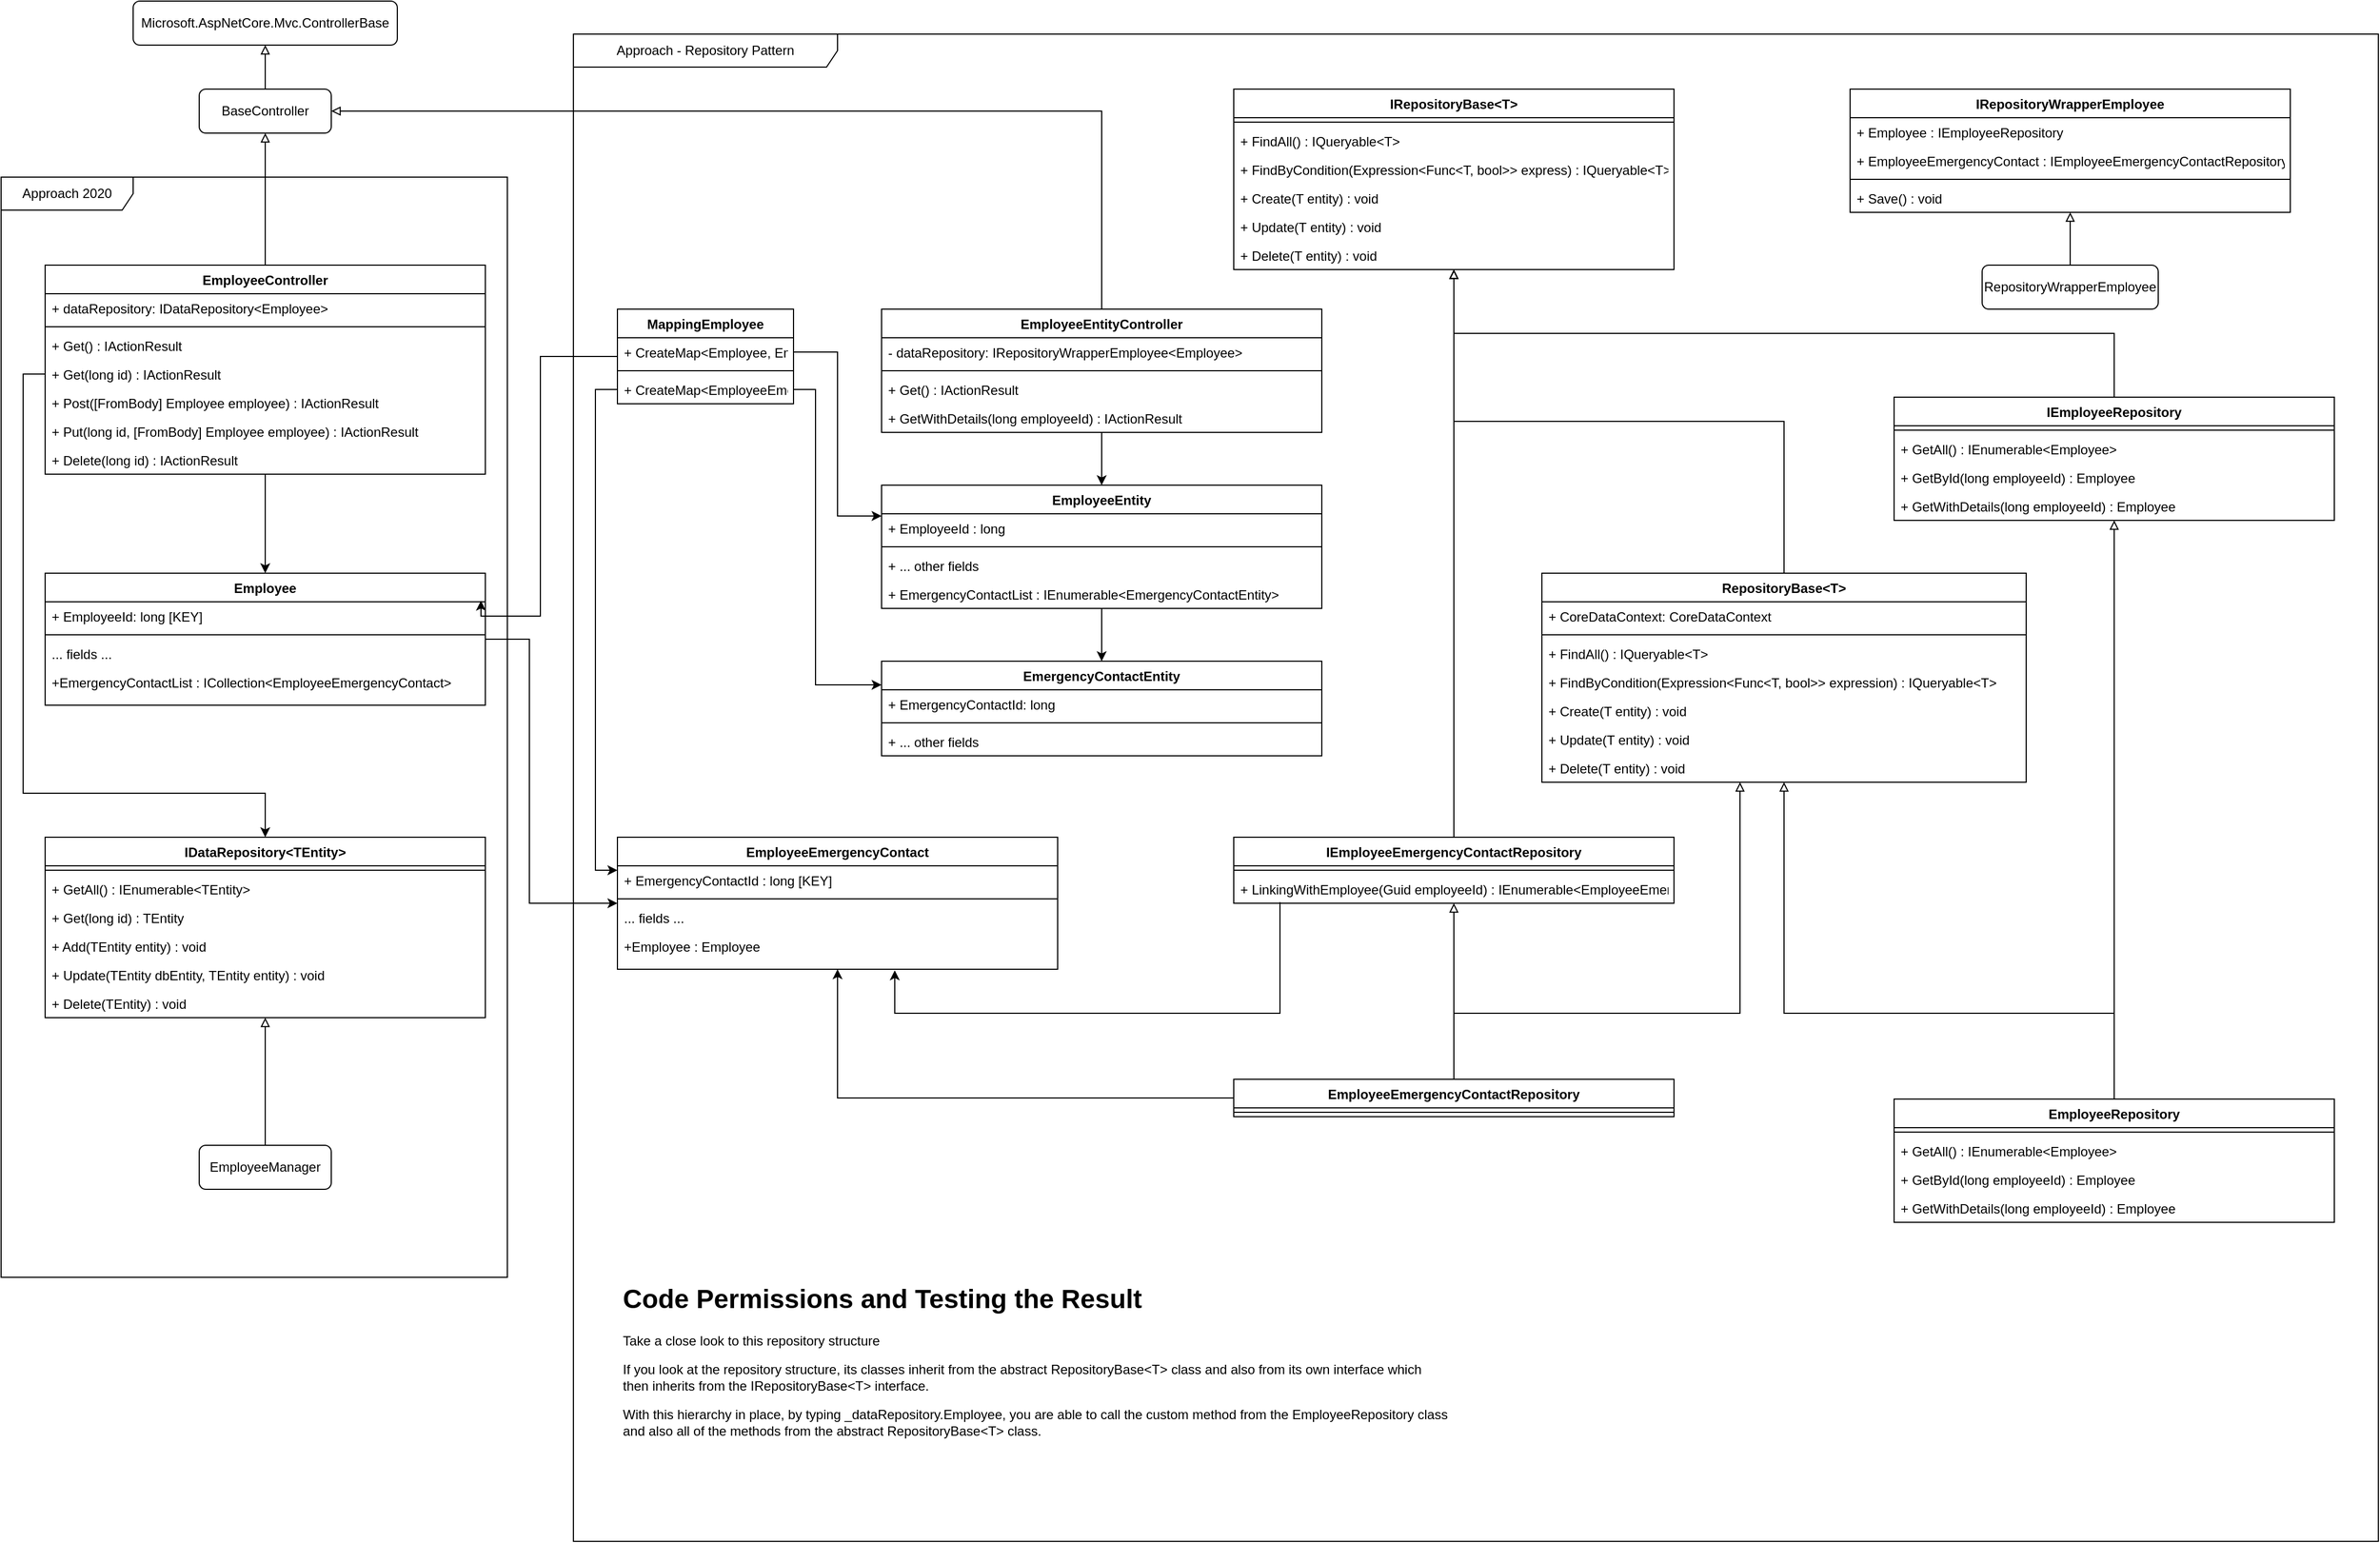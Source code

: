 <mxfile version="14.6.13" type="device"><diagram id="-xE0SpHGRFfNiGEwPOBb" name="Repository Pattern"><mxGraphModel dx="2773" dy="1817" grid="1" gridSize="10" guides="1" tooltips="1" connect="1" arrows="1" fold="1" page="1" pageScale="1" pageWidth="1100" pageHeight="850" math="0" shadow="0"><root><mxCell id="0"/><mxCell id="1" parent="0"/><mxCell id="3WTN_ZqksH0oqzCxYdkI-3" value="Approach - Repository Pattern" style="shape=umlFrame;whiteSpace=wrap;html=1;width=240;height=30;" parent="1" vertex="1"><mxGeometry x="-560" y="-770" width="1640" height="1370" as="geometry"/></mxCell><mxCell id="3WTN_ZqksH0oqzCxYdkI-2" value="Approach 2020" style="shape=umlFrame;whiteSpace=wrap;html=1;width=120;height=30;" parent="1" vertex="1"><mxGeometry x="-1080" y="-640" width="460" height="1000" as="geometry"/></mxCell><mxCell id="3EbGwQDlA0uMmOd-HhpV-9" style="edgeStyle=orthogonalEdgeStyle;rounded=0;orthogonalLoop=1;jettySize=auto;html=1;endArrow=block;endFill=0;" parent="1" source="oPKTMJnQynJNkAVDHg13-62" target="oPKTMJnQynJNkAVDHg13-41" edge="1"><mxGeometry relative="1" as="geometry"><mxPoint x="580" y="-170" as="sourcePoint"/></mxGeometry></mxCell><mxCell id="3EbGwQDlA0uMmOd-HhpV-5" value="Microsoft.AspNetCore.Mvc.ControllerBase" style="rounded=1;whiteSpace=wrap;html=1;" parent="1" vertex="1"><mxGeometry x="-960" y="-800" width="240" height="40" as="geometry"/></mxCell><mxCell id="3EbGwQDlA0uMmOd-HhpV-6" value="BaseController" style="rounded=1;whiteSpace=wrap;html=1;" parent="1" vertex="1"><mxGeometry x="-900" y="-720" width="120" height="40" as="geometry"/></mxCell><mxCell id="3EbGwQDlA0uMmOd-HhpV-17" style="edgeStyle=orthogonalEdgeStyle;rounded=0;orthogonalLoop=1;jettySize=auto;html=1;endArrow=classic;endFill=1;entryX=0.5;entryY=0;entryDx=0;entryDy=0;" parent="1" source="oPKTMJnQynJNkAVDHg13-6" target="oPKTMJnQynJNkAVDHg13-1" edge="1"><mxGeometry relative="1" as="geometry"><mxPoint x="-700" y="-460" as="targetPoint"/><mxPoint x="-740" y="-590" as="sourcePoint"/></mxGeometry></mxCell><mxCell id="3EbGwQDlA0uMmOd-HhpV-12" value="&lt;span&gt;EmployeeManager&lt;/span&gt;" style="rounded=1;whiteSpace=wrap;html=1;" parent="1" vertex="1"><mxGeometry x="-900" y="240" width="120" height="40" as="geometry"/></mxCell><mxCell id="oPKTMJnQynJNkAVDHg13-89" style="edgeStyle=orthogonalEdgeStyle;rounded=0;orthogonalLoop=1;jettySize=auto;html=1;" parent="1" source="3WTN_ZqksH0oqzCxYdkI-4" target="oPKTMJnQynJNkAVDHg13-77" edge="1"><mxGeometry relative="1" as="geometry"/></mxCell><mxCell id="3EbGwQDlA0uMmOd-HhpV-15" style="edgeStyle=orthogonalEdgeStyle;rounded=0;orthogonalLoop=1;jettySize=auto;html=1;endArrow=block;endFill=0;" parent="1" source="3WTN_ZqksH0oqzCxYdkI-4" target="oPKTMJnQynJNkAVDHg13-62" edge="1"><mxGeometry relative="1" as="geometry"><mxPoint x="470" y="-200" as="sourcePoint"/><mxPoint x="580" y="-220" as="targetPoint"/><Array as="points"><mxPoint x="240" y="120"/><mxPoint x="500" y="120"/></Array></mxGeometry></mxCell><mxCell id="3EbGwQDlA0uMmOd-HhpV-16" style="edgeStyle=orthogonalEdgeStyle;rounded=0;orthogonalLoop=1;jettySize=auto;html=1;endArrow=block;endFill=0;" parent="1" source="oPKTMJnQynJNkAVDHg13-72" target="oPKTMJnQynJNkAVDHg13-62" edge="1"><mxGeometry relative="1" as="geometry"><mxPoint x="800" y="270" as="sourcePoint"/><mxPoint x="580" y="-130" as="targetPoint"/><Array as="points"><mxPoint x="840" y="120"/><mxPoint x="540" y="120"/></Array></mxGeometry></mxCell><mxCell id="3EbGwQDlA0uMmOd-HhpV-20" style="edgeStyle=orthogonalEdgeStyle;rounded=0;orthogonalLoop=1;jettySize=auto;html=1;endArrow=block;endFill=0;exitX=0.5;exitY=0;exitDx=0;exitDy=0;" parent="1" source="oPKTMJnQynJNkAVDHg13-72" target="oPKTMJnQynJNkAVDHg13-55" edge="1"><mxGeometry relative="1" as="geometry"><mxPoint x="860" y="60" as="sourcePoint"/><mxPoint x="790" y="-360" as="targetPoint"/></mxGeometry></mxCell><mxCell id="3EbGwQDlA0uMmOd-HhpV-21" style="edgeStyle=orthogonalEdgeStyle;rounded=0;orthogonalLoop=1;jettySize=auto;html=1;entryX=0.5;entryY=1;entryDx=0;entryDy=0;endArrow=block;endFill=0;exitX=0.5;exitY=0;exitDx=0;exitDy=0;" parent="1" source="oPKTMJnQynJNkAVDHg13-6" target="3EbGwQDlA0uMmOd-HhpV-6" edge="1"><mxGeometry relative="1" as="geometry"><mxPoint x="-740" y="-630" as="sourcePoint"/><mxPoint x="-230" y="-620" as="targetPoint"/></mxGeometry></mxCell><mxCell id="3EbGwQDlA0uMmOd-HhpV-22" style="edgeStyle=orthogonalEdgeStyle;rounded=0;orthogonalLoop=1;jettySize=auto;html=1;entryX=0.5;entryY=1;entryDx=0;entryDy=0;endArrow=block;endFill=0;exitX=0.5;exitY=0;exitDx=0;exitDy=0;" parent="1" source="3EbGwQDlA0uMmOd-HhpV-6" target="3EbGwQDlA0uMmOd-HhpV-5" edge="1"><mxGeometry relative="1" as="geometry"><mxPoint x="-840" y="-550" as="sourcePoint"/><mxPoint x="-840" y="-630" as="targetPoint"/></mxGeometry></mxCell><mxCell id="3EbGwQDlA0uMmOd-HhpV-24" style="edgeStyle=orthogonalEdgeStyle;rounded=0;orthogonalLoop=1;jettySize=auto;html=1;endArrow=block;endFill=0;" parent="1" source="3EbGwQDlA0uMmOd-HhpV-25" target="oPKTMJnQynJNkAVDHg13-48" edge="1"><mxGeometry relative="1" as="geometry"/></mxCell><mxCell id="3EbGwQDlA0uMmOd-HhpV-25" value="RepositoryWrapperEmployee" style="rounded=1;whiteSpace=wrap;html=1;" parent="1" vertex="1"><mxGeometry x="720" y="-560" width="160" height="40" as="geometry"/></mxCell><mxCell id="3EbGwQDlA0uMmOd-HhpV-28" style="edgeStyle=orthogonalEdgeStyle;rounded=0;orthogonalLoop=1;jettySize=auto;html=1;endArrow=block;endFill=0;" parent="1" source="oPKTMJnQynJNkAVDHg13-83" target="oPKTMJnQynJNkAVDHg13-41" edge="1"><mxGeometry relative="1" as="geometry"><mxPoint x="160.0" y="70" as="sourcePoint"/><mxPoint x="430" y="-280" as="targetPoint"/></mxGeometry></mxCell><mxCell id="3EbGwQDlA0uMmOd-HhpV-30" style="edgeStyle=orthogonalEdgeStyle;rounded=0;orthogonalLoop=1;jettySize=auto;html=1;endArrow=block;endFill=0;" parent="1" source="3WTN_ZqksH0oqzCxYdkI-4" target="oPKTMJnQynJNkAVDHg13-83" edge="1"><mxGeometry relative="1" as="geometry"><mxPoint x="390" y="280" as="sourcePoint"/><mxPoint x="160.0" y="110" as="targetPoint"/></mxGeometry></mxCell><mxCell id="oPKTMJnQynJNkAVDHg13-82" style="edgeStyle=orthogonalEdgeStyle;rounded=0;orthogonalLoop=1;jettySize=auto;html=1;" parent="1" source="oPKTMJnQynJNkAVDHg13-1" target="oPKTMJnQynJNkAVDHg13-77" edge="1"><mxGeometry relative="1" as="geometry"><Array as="points"><mxPoint x="-600" y="-220"/><mxPoint x="-600" y="20"/></Array></mxGeometry></mxCell><mxCell id="oPKTMJnQynJNkAVDHg13-1" value="Employee" style="swimlane;fontStyle=1;align=center;verticalAlign=top;childLayout=stackLayout;horizontal=1;startSize=26;horizontalStack=0;resizeParent=1;resizeParentMax=0;resizeLast=0;collapsible=1;marginBottom=0;" parent="1" vertex="1"><mxGeometry x="-1040" y="-280" width="400" height="120" as="geometry"><mxRectangle x="880" y="300" width="100" height="26" as="alternateBounds"/></mxGeometry></mxCell><mxCell id="oPKTMJnQynJNkAVDHg13-2" value="+ EmployeeId: long [KEY]" style="text;strokeColor=none;fillColor=none;align=left;verticalAlign=top;spacingLeft=4;spacingRight=4;overflow=hidden;rotatable=0;points=[[0,0.5],[1,0.5]];portConstraint=eastwest;" parent="oPKTMJnQynJNkAVDHg13-1" vertex="1"><mxGeometry y="26" width="400" height="26" as="geometry"/></mxCell><mxCell id="oPKTMJnQynJNkAVDHg13-3" value="" style="line;strokeWidth=1;fillColor=none;align=left;verticalAlign=middle;spacingTop=-1;spacingLeft=3;spacingRight=3;rotatable=0;labelPosition=right;points=[];portConstraint=eastwest;" parent="oPKTMJnQynJNkAVDHg13-1" vertex="1"><mxGeometry y="52" width="400" height="8" as="geometry"/></mxCell><mxCell id="oPKTMJnQynJNkAVDHg13-4" value="... fields ..." style="text;strokeColor=none;fillColor=none;align=left;verticalAlign=top;spacingLeft=4;spacingRight=4;overflow=hidden;rotatable=0;points=[[0,0.5],[1,0.5]];portConstraint=eastwest;" parent="oPKTMJnQynJNkAVDHg13-1" vertex="1"><mxGeometry y="60" width="400" height="26" as="geometry"/></mxCell><mxCell id="oPKTMJnQynJNkAVDHg13-5" value="+EmergencyContactList : ICollection&lt;EmployeeEmergencyContact&gt;" style="text;strokeColor=none;fillColor=none;align=left;verticalAlign=top;spacingLeft=4;spacingRight=4;overflow=hidden;rotatable=0;points=[[0,0.5],[1,0.5]];portConstraint=eastwest;" parent="oPKTMJnQynJNkAVDHg13-1" vertex="1"><mxGeometry y="86" width="400" height="34" as="geometry"/></mxCell><mxCell id="oPKTMJnQynJNkAVDHg13-6" value="EmployeeController" style="swimlane;fontStyle=1;align=center;verticalAlign=top;childLayout=stackLayout;horizontal=1;startSize=26;horizontalStack=0;resizeParent=1;resizeParentMax=0;resizeLast=0;collapsible=1;marginBottom=0;" parent="1" vertex="1"><mxGeometry x="-1040" y="-560" width="400" height="190" as="geometry"><mxRectangle x="880" y="300" width="100" height="26" as="alternateBounds"/></mxGeometry></mxCell><mxCell id="oPKTMJnQynJNkAVDHg13-7" value="+ dataRepository: IDataRepository&lt;Employee&gt;" style="text;strokeColor=none;fillColor=none;align=left;verticalAlign=top;spacingLeft=4;spacingRight=4;overflow=hidden;rotatable=0;points=[[0,0.5],[1,0.5]];portConstraint=eastwest;" parent="oPKTMJnQynJNkAVDHg13-6" vertex="1"><mxGeometry y="26" width="400" height="26" as="geometry"/></mxCell><mxCell id="oPKTMJnQynJNkAVDHg13-8" value="" style="line;strokeWidth=1;fillColor=none;align=left;verticalAlign=middle;spacingTop=-1;spacingLeft=3;spacingRight=3;rotatable=0;labelPosition=right;points=[];portConstraint=eastwest;" parent="oPKTMJnQynJNkAVDHg13-6" vertex="1"><mxGeometry y="52" width="400" height="8" as="geometry"/></mxCell><mxCell id="oPKTMJnQynJNkAVDHg13-9" value="+ Get() : IActionResult" style="text;strokeColor=none;fillColor=none;align=left;verticalAlign=top;spacingLeft=4;spacingRight=4;overflow=hidden;rotatable=0;points=[[0,0.5],[1,0.5]];portConstraint=eastwest;" parent="oPKTMJnQynJNkAVDHg13-6" vertex="1"><mxGeometry y="60" width="400" height="26" as="geometry"/></mxCell><mxCell id="oPKTMJnQynJNkAVDHg13-12" value="+ Get(long id) : IActionResult" style="text;strokeColor=none;fillColor=none;align=left;verticalAlign=top;spacingLeft=4;spacingRight=4;overflow=hidden;rotatable=0;points=[[0,0.5],[1,0.5]];portConstraint=eastwest;" parent="oPKTMJnQynJNkAVDHg13-6" vertex="1"><mxGeometry y="86" width="400" height="26" as="geometry"/></mxCell><mxCell id="oPKTMJnQynJNkAVDHg13-13" value="+ Post([FromBody] Employee employee) : IActionResult" style="text;strokeColor=none;fillColor=none;align=left;verticalAlign=top;spacingLeft=4;spacingRight=4;overflow=hidden;rotatable=0;points=[[0,0.5],[1,0.5]];portConstraint=eastwest;" parent="oPKTMJnQynJNkAVDHg13-6" vertex="1"><mxGeometry y="112" width="400" height="26" as="geometry"/></mxCell><mxCell id="oPKTMJnQynJNkAVDHg13-14" value="+ Put(long id, [FromBody] Employee employee) : IActionResult" style="text;strokeColor=none;fillColor=none;align=left;verticalAlign=top;spacingLeft=4;spacingRight=4;overflow=hidden;rotatable=0;points=[[0,0.5],[1,0.5]];portConstraint=eastwest;" parent="oPKTMJnQynJNkAVDHg13-6" vertex="1"><mxGeometry y="138" width="400" height="26" as="geometry"/></mxCell><mxCell id="oPKTMJnQynJNkAVDHg13-10" value="+ Delete(long id) : IActionResult" style="text;strokeColor=none;fillColor=none;align=left;verticalAlign=top;spacingLeft=4;spacingRight=4;overflow=hidden;rotatable=0;points=[[0,0.5],[1,0.5]];portConstraint=eastwest;" parent="oPKTMJnQynJNkAVDHg13-6" vertex="1"><mxGeometry y="164" width="400" height="26" as="geometry"/></mxCell><mxCell id="oPKTMJnQynJNkAVDHg13-15" value="EmployeeEntityController" style="swimlane;fontStyle=1;align=center;verticalAlign=top;childLayout=stackLayout;horizontal=1;startSize=26;horizontalStack=0;resizeParent=1;resizeParentMax=0;resizeLast=0;collapsible=1;marginBottom=0;" parent="1" vertex="1"><mxGeometry x="-280" y="-520" width="400" height="112" as="geometry"><mxRectangle x="880" y="300" width="100" height="26" as="alternateBounds"/></mxGeometry></mxCell><mxCell id="oPKTMJnQynJNkAVDHg13-16" value="- dataRepository: IRepositoryWrapperEmployee&lt;Employee&gt;" style="text;strokeColor=none;fillColor=none;align=left;verticalAlign=top;spacingLeft=4;spacingRight=4;overflow=hidden;rotatable=0;points=[[0,0.5],[1,0.5]];portConstraint=eastwest;" parent="oPKTMJnQynJNkAVDHg13-15" vertex="1"><mxGeometry y="26" width="400" height="26" as="geometry"/></mxCell><mxCell id="oPKTMJnQynJNkAVDHg13-17" value="" style="line;strokeWidth=1;fillColor=none;align=left;verticalAlign=middle;spacingTop=-1;spacingLeft=3;spacingRight=3;rotatable=0;labelPosition=right;points=[];portConstraint=eastwest;" parent="oPKTMJnQynJNkAVDHg13-15" vertex="1"><mxGeometry y="52" width="400" height="8" as="geometry"/></mxCell><mxCell id="oPKTMJnQynJNkAVDHg13-18" value="+ Get() : IActionResult" style="text;strokeColor=none;fillColor=none;align=left;verticalAlign=top;spacingLeft=4;spacingRight=4;overflow=hidden;rotatable=0;points=[[0,0.5],[1,0.5]];portConstraint=eastwest;" parent="oPKTMJnQynJNkAVDHg13-15" vertex="1"><mxGeometry y="60" width="400" height="26" as="geometry"/></mxCell><mxCell id="oPKTMJnQynJNkAVDHg13-19" value="+ GetWithDetails(long employeeId) : IActionResult" style="text;strokeColor=none;fillColor=none;align=left;verticalAlign=top;spacingLeft=4;spacingRight=4;overflow=hidden;rotatable=0;points=[[0,0.5],[1,0.5]];portConstraint=eastwest;" parent="oPKTMJnQynJNkAVDHg13-15" vertex="1"><mxGeometry y="86" width="400" height="26" as="geometry"/></mxCell><mxCell id="oPKTMJnQynJNkAVDHg13-23" style="edgeStyle=orthogonalEdgeStyle;rounded=0;orthogonalLoop=1;jettySize=auto;html=1;entryX=1;entryY=0.5;entryDx=0;entryDy=0;endArrow=block;endFill=0;exitX=0.5;exitY=0;exitDx=0;exitDy=0;" parent="1" source="oPKTMJnQynJNkAVDHg13-15" target="3EbGwQDlA0uMmOd-HhpV-6" edge="1"><mxGeometry relative="1" as="geometry"><mxPoint x="-840" y="-540" as="sourcePoint"/><mxPoint x="-840" y="-670" as="targetPoint"/></mxGeometry></mxCell><mxCell id="NgZm5-vNyq_lM0JzqNb0-11" style="edgeStyle=orthogonalEdgeStyle;rounded=0;orthogonalLoop=1;jettySize=auto;html=1;entryX=0.5;entryY=0;entryDx=0;entryDy=0;" edge="1" parent="1" source="oPKTMJnQynJNkAVDHg13-25" target="NgZm5-vNyq_lM0JzqNb0-6"><mxGeometry relative="1" as="geometry"/></mxCell><mxCell id="oPKTMJnQynJNkAVDHg13-25" value="EmployeeEntity" style="swimlane;fontStyle=1;align=center;verticalAlign=top;childLayout=stackLayout;horizontal=1;startSize=26;horizontalStack=0;resizeParent=1;resizeParentMax=0;resizeLast=0;collapsible=1;marginBottom=0;" parent="1" vertex="1"><mxGeometry x="-280" y="-360" width="400" height="112" as="geometry"><mxRectangle x="880" y="300" width="100" height="26" as="alternateBounds"/></mxGeometry></mxCell><mxCell id="oPKTMJnQynJNkAVDHg13-26" value="+ EmployeeId : long" style="text;strokeColor=none;fillColor=none;align=left;verticalAlign=top;spacingLeft=4;spacingRight=4;overflow=hidden;rotatable=0;points=[[0,0.5],[1,0.5]];portConstraint=eastwest;" parent="oPKTMJnQynJNkAVDHg13-25" vertex="1"><mxGeometry y="26" width="400" height="26" as="geometry"/></mxCell><mxCell id="oPKTMJnQynJNkAVDHg13-27" value="" style="line;strokeWidth=1;fillColor=none;align=left;verticalAlign=middle;spacingTop=-1;spacingLeft=3;spacingRight=3;rotatable=0;labelPosition=right;points=[];portConstraint=eastwest;" parent="oPKTMJnQynJNkAVDHg13-25" vertex="1"><mxGeometry y="52" width="400" height="8" as="geometry"/></mxCell><mxCell id="oPKTMJnQynJNkAVDHg13-28" value="+ ... other fields" style="text;strokeColor=none;fillColor=none;align=left;verticalAlign=top;spacingLeft=4;spacingRight=4;overflow=hidden;rotatable=0;points=[[0,0.5],[1,0.5]];portConstraint=eastwest;" parent="oPKTMJnQynJNkAVDHg13-25" vertex="1"><mxGeometry y="60" width="400" height="26" as="geometry"/></mxCell><mxCell id="oPKTMJnQynJNkAVDHg13-29" value="+ EmergencyContactList : IEnumerable&lt;EmergencyContactEntity&gt;" style="text;strokeColor=none;fillColor=none;align=left;verticalAlign=top;spacingLeft=4;spacingRight=4;overflow=hidden;rotatable=0;points=[[0,0.5],[1,0.5]];portConstraint=eastwest;" parent="oPKTMJnQynJNkAVDHg13-25" vertex="1"><mxGeometry y="86" width="400" height="26" as="geometry"/></mxCell><mxCell id="oPKTMJnQynJNkAVDHg13-30" style="edgeStyle=orthogonalEdgeStyle;rounded=0;orthogonalLoop=1;jettySize=auto;html=1;endArrow=classic;endFill=1;" parent="1" source="oPKTMJnQynJNkAVDHg13-15" target="oPKTMJnQynJNkAVDHg13-25" edge="1"><mxGeometry relative="1" as="geometry"><mxPoint x="-830" y="-270" as="targetPoint"/><mxPoint x="-830" y="-360" as="sourcePoint"/></mxGeometry></mxCell><mxCell id="oPKTMJnQynJNkAVDHg13-31" value="IDataRepository&lt;TEntity&gt;" style="swimlane;fontStyle=1;align=center;verticalAlign=top;childLayout=stackLayout;horizontal=1;startSize=26;horizontalStack=0;resizeParent=1;resizeParentMax=0;resizeLast=0;collapsible=1;marginBottom=0;" parent="1" vertex="1"><mxGeometry x="-1040" y="-40" width="400" height="164" as="geometry"><mxRectangle x="880" y="300" width="100" height="26" as="alternateBounds"/></mxGeometry></mxCell><mxCell id="oPKTMJnQynJNkAVDHg13-33" value="" style="line;strokeWidth=1;fillColor=none;align=left;verticalAlign=middle;spacingTop=-1;spacingLeft=3;spacingRight=3;rotatable=0;labelPosition=right;points=[];portConstraint=eastwest;" parent="oPKTMJnQynJNkAVDHg13-31" vertex="1"><mxGeometry y="26" width="400" height="8" as="geometry"/></mxCell><mxCell id="oPKTMJnQynJNkAVDHg13-34" value="+ GetAll() : IEnumerable&lt;TEntity&gt;" style="text;strokeColor=none;fillColor=none;align=left;verticalAlign=top;spacingLeft=4;spacingRight=4;overflow=hidden;rotatable=0;points=[[0,0.5],[1,0.5]];portConstraint=eastwest;" parent="oPKTMJnQynJNkAVDHg13-31" vertex="1"><mxGeometry y="34" width="400" height="26" as="geometry"/></mxCell><mxCell id="oPKTMJnQynJNkAVDHg13-36" value="+ Get(long id) : TEntity" style="text;strokeColor=none;fillColor=none;align=left;verticalAlign=top;spacingLeft=4;spacingRight=4;overflow=hidden;rotatable=0;points=[[0,0.5],[1,0.5]];portConstraint=eastwest;" parent="oPKTMJnQynJNkAVDHg13-31" vertex="1"><mxGeometry y="60" width="400" height="26" as="geometry"/></mxCell><mxCell id="oPKTMJnQynJNkAVDHg13-37" value="+ Add(TEntity entity) : void" style="text;strokeColor=none;fillColor=none;align=left;verticalAlign=top;spacingLeft=4;spacingRight=4;overflow=hidden;rotatable=0;points=[[0,0.5],[1,0.5]];portConstraint=eastwest;" parent="oPKTMJnQynJNkAVDHg13-31" vertex="1"><mxGeometry y="86" width="400" height="26" as="geometry"/></mxCell><mxCell id="oPKTMJnQynJNkAVDHg13-38" value="+ Update(TEntity dbEntity, TEntity entity) : void" style="text;strokeColor=none;fillColor=none;align=left;verticalAlign=top;spacingLeft=4;spacingRight=4;overflow=hidden;rotatable=0;points=[[0,0.5],[1,0.5]];portConstraint=eastwest;" parent="oPKTMJnQynJNkAVDHg13-31" vertex="1"><mxGeometry y="112" width="400" height="26" as="geometry"/></mxCell><mxCell id="oPKTMJnQynJNkAVDHg13-35" value="+ Delete(TEntity) : void" style="text;strokeColor=none;fillColor=none;align=left;verticalAlign=top;spacingLeft=4;spacingRight=4;overflow=hidden;rotatable=0;points=[[0,0.5],[1,0.5]];portConstraint=eastwest;" parent="oPKTMJnQynJNkAVDHg13-31" vertex="1"><mxGeometry y="138" width="400" height="26" as="geometry"/></mxCell><mxCell id="oPKTMJnQynJNkAVDHg13-39" style="edgeStyle=orthogonalEdgeStyle;rounded=0;orthogonalLoop=1;jettySize=auto;html=1;endArrow=block;endFill=0;exitX=0.5;exitY=0;exitDx=0;exitDy=0;" parent="1" source="3EbGwQDlA0uMmOd-HhpV-12" target="oPKTMJnQynJNkAVDHg13-31" edge="1"><mxGeometry relative="1" as="geometry"><mxPoint x="-750" y="-150" as="sourcePoint"/><mxPoint x="-330" y="-120" as="targetPoint"/></mxGeometry></mxCell><mxCell id="oPKTMJnQynJNkAVDHg13-40" style="edgeStyle=orthogonalEdgeStyle;rounded=0;orthogonalLoop=1;jettySize=auto;html=1;" parent="1" source="oPKTMJnQynJNkAVDHg13-12" target="oPKTMJnQynJNkAVDHg13-31" edge="1"><mxGeometry relative="1" as="geometry"><Array as="points"><mxPoint x="-1060" y="-461"/><mxPoint x="-1060" y="-80"/><mxPoint x="-840" y="-80"/></Array></mxGeometry></mxCell><mxCell id="oPKTMJnQynJNkAVDHg13-41" value="IRepositoryBase&lt;T&gt;" style="swimlane;fontStyle=1;align=center;verticalAlign=top;childLayout=stackLayout;horizontal=1;startSize=26;horizontalStack=0;resizeParent=1;resizeParentMax=0;resizeLast=0;collapsible=1;marginBottom=0;" parent="1" vertex="1"><mxGeometry x="40" y="-720" width="400" height="164" as="geometry"><mxRectangle x="880" y="300" width="100" height="26" as="alternateBounds"/></mxGeometry></mxCell><mxCell id="oPKTMJnQynJNkAVDHg13-42" value="" style="line;strokeWidth=1;fillColor=none;align=left;verticalAlign=middle;spacingTop=-1;spacingLeft=3;spacingRight=3;rotatable=0;labelPosition=right;points=[];portConstraint=eastwest;" parent="oPKTMJnQynJNkAVDHg13-41" vertex="1"><mxGeometry y="26" width="400" height="8" as="geometry"/></mxCell><mxCell id="oPKTMJnQynJNkAVDHg13-43" value="+ FindAll() : IQueryable&lt;T&gt;" style="text;strokeColor=none;fillColor=none;align=left;verticalAlign=top;spacingLeft=4;spacingRight=4;overflow=hidden;rotatable=0;points=[[0,0.5],[1,0.5]];portConstraint=eastwest;" parent="oPKTMJnQynJNkAVDHg13-41" vertex="1"><mxGeometry y="34" width="400" height="26" as="geometry"/></mxCell><mxCell id="oPKTMJnQynJNkAVDHg13-44" value="+ FindByCondition(Expression&lt;Func&lt;T, bool&gt;&gt; express) : IQueryable&lt;T&gt;" style="text;strokeColor=none;fillColor=none;align=left;verticalAlign=top;spacingLeft=4;spacingRight=4;overflow=hidden;rotatable=0;points=[[0,0.5],[1,0.5]];portConstraint=eastwest;" parent="oPKTMJnQynJNkAVDHg13-41" vertex="1"><mxGeometry y="60" width="400" height="26" as="geometry"/></mxCell><mxCell id="oPKTMJnQynJNkAVDHg13-45" value="+ Create(T entity) : void" style="text;strokeColor=none;fillColor=none;align=left;verticalAlign=top;spacingLeft=4;spacingRight=4;overflow=hidden;rotatable=0;points=[[0,0.5],[1,0.5]];portConstraint=eastwest;" parent="oPKTMJnQynJNkAVDHg13-41" vertex="1"><mxGeometry y="86" width="400" height="26" as="geometry"/></mxCell><mxCell id="oPKTMJnQynJNkAVDHg13-46" value="+ Update(T entity) : void" style="text;strokeColor=none;fillColor=none;align=left;verticalAlign=top;spacingLeft=4;spacingRight=4;overflow=hidden;rotatable=0;points=[[0,0.5],[1,0.5]];portConstraint=eastwest;" parent="oPKTMJnQynJNkAVDHg13-41" vertex="1"><mxGeometry y="112" width="400" height="26" as="geometry"/></mxCell><mxCell id="oPKTMJnQynJNkAVDHg13-47" value="+ Delete(T entity) : void" style="text;strokeColor=none;fillColor=none;align=left;verticalAlign=top;spacingLeft=4;spacingRight=4;overflow=hidden;rotatable=0;points=[[0,0.5],[1,0.5]];portConstraint=eastwest;" parent="oPKTMJnQynJNkAVDHg13-41" vertex="1"><mxGeometry y="138" width="400" height="26" as="geometry"/></mxCell><mxCell id="oPKTMJnQynJNkAVDHg13-48" value="IRepositoryWrapperEmployee" style="swimlane;fontStyle=1;align=center;verticalAlign=top;childLayout=stackLayout;horizontal=1;startSize=26;horizontalStack=0;resizeParent=1;resizeParentMax=0;resizeLast=0;collapsible=1;marginBottom=0;" parent="1" vertex="1"><mxGeometry x="600" y="-720" width="400" height="112" as="geometry"><mxRectangle x="880" y="300" width="100" height="26" as="alternateBounds"/></mxGeometry></mxCell><mxCell id="oPKTMJnQynJNkAVDHg13-49" value="+ Employee : IEmployeeRepository" style="text;strokeColor=none;fillColor=none;align=left;verticalAlign=top;spacingLeft=4;spacingRight=4;overflow=hidden;rotatable=0;points=[[0,0.5],[1,0.5]];portConstraint=eastwest;" parent="oPKTMJnQynJNkAVDHg13-48" vertex="1"><mxGeometry y="26" width="400" height="26" as="geometry"/></mxCell><mxCell id="oPKTMJnQynJNkAVDHg13-51" value="+ EmployeeEmergencyContact : IEmployeeEmergencyContactRepository" style="text;strokeColor=none;fillColor=none;align=left;verticalAlign=top;spacingLeft=4;spacingRight=4;overflow=hidden;rotatable=0;points=[[0,0.5],[1,0.5]];portConstraint=eastwest;" parent="oPKTMJnQynJNkAVDHg13-48" vertex="1"><mxGeometry y="52" width="400" height="26" as="geometry"/></mxCell><mxCell id="oPKTMJnQynJNkAVDHg13-50" value="" style="line;strokeWidth=1;fillColor=none;align=left;verticalAlign=middle;spacingTop=-1;spacingLeft=3;spacingRight=3;rotatable=0;labelPosition=right;points=[];portConstraint=eastwest;" parent="oPKTMJnQynJNkAVDHg13-48" vertex="1"><mxGeometry y="78" width="400" height="8" as="geometry"/></mxCell><mxCell id="oPKTMJnQynJNkAVDHg13-52" value="+ Save() : void" style="text;strokeColor=none;fillColor=none;align=left;verticalAlign=top;spacingLeft=4;spacingRight=4;overflow=hidden;rotatable=0;points=[[0,0.5],[1,0.5]];portConstraint=eastwest;" parent="oPKTMJnQynJNkAVDHg13-48" vertex="1"><mxGeometry y="86" width="400" height="26" as="geometry"/></mxCell><mxCell id="oPKTMJnQynJNkAVDHg13-54" style="edgeStyle=orthogonalEdgeStyle;rounded=0;orthogonalLoop=1;jettySize=auto;html=1;endArrow=block;endFill=0;exitX=0.5;exitY=0;exitDx=0;exitDy=0;" parent="1" source="oPKTMJnQynJNkAVDHg13-55" target="oPKTMJnQynJNkAVDHg13-41" edge="1"><mxGeometry relative="1" as="geometry"><mxPoint x="760" y="-210" as="sourcePoint"/><mxPoint x="330" y="-296" as="targetPoint"/></mxGeometry></mxCell><mxCell id="oPKTMJnQynJNkAVDHg13-55" value="IEmployeeRepository" style="swimlane;fontStyle=1;align=center;verticalAlign=top;childLayout=stackLayout;horizontal=1;startSize=26;horizontalStack=0;resizeParent=1;resizeParentMax=0;resizeLast=0;collapsible=1;marginBottom=0;" parent="1" vertex="1"><mxGeometry x="640" y="-440" width="400" height="112" as="geometry"><mxRectangle x="880" y="300" width="100" height="26" as="alternateBounds"/></mxGeometry></mxCell><mxCell id="oPKTMJnQynJNkAVDHg13-56" value="" style="line;strokeWidth=1;fillColor=none;align=left;verticalAlign=middle;spacingTop=-1;spacingLeft=3;spacingRight=3;rotatable=0;labelPosition=right;points=[];portConstraint=eastwest;" parent="oPKTMJnQynJNkAVDHg13-55" vertex="1"><mxGeometry y="26" width="400" height="8" as="geometry"/></mxCell><mxCell id="oPKTMJnQynJNkAVDHg13-57" value="+ GetAll() : IEnumerable&lt;Employee&gt;" style="text;strokeColor=none;fillColor=none;align=left;verticalAlign=top;spacingLeft=4;spacingRight=4;overflow=hidden;rotatable=0;points=[[0,0.5],[1,0.5]];portConstraint=eastwest;" parent="oPKTMJnQynJNkAVDHg13-55" vertex="1"><mxGeometry y="34" width="400" height="26" as="geometry"/></mxCell><mxCell id="oPKTMJnQynJNkAVDHg13-59" value="+ GetById(long employeeId) : Employee" style="text;strokeColor=none;fillColor=none;align=left;verticalAlign=top;spacingLeft=4;spacingRight=4;overflow=hidden;rotatable=0;points=[[0,0.5],[1,0.5]];portConstraint=eastwest;" parent="oPKTMJnQynJNkAVDHg13-55" vertex="1"><mxGeometry y="60" width="400" height="26" as="geometry"/></mxCell><mxCell id="oPKTMJnQynJNkAVDHg13-61" value="+ GetWithDetails(long employeeId) : Employee" style="text;strokeColor=none;fillColor=none;align=left;verticalAlign=top;spacingLeft=4;spacingRight=4;overflow=hidden;rotatable=0;points=[[0,0.5],[1,0.5]];portConstraint=eastwest;" parent="oPKTMJnQynJNkAVDHg13-55" vertex="1"><mxGeometry y="86" width="400" height="26" as="geometry"/></mxCell><mxCell id="oPKTMJnQynJNkAVDHg13-62" value="RepositoryBase&lt;T&gt;" style="swimlane;fontStyle=1;align=center;verticalAlign=top;childLayout=stackLayout;horizontal=1;startSize=26;horizontalStack=0;resizeParent=1;resizeParentMax=0;resizeLast=0;collapsible=1;marginBottom=0;" parent="1" vertex="1"><mxGeometry x="320" y="-280" width="440" height="190" as="geometry"><mxRectangle x="880" y="300" width="100" height="26" as="alternateBounds"/></mxGeometry></mxCell><mxCell id="oPKTMJnQynJNkAVDHg13-64" value="+ CoreDataContext: CoreDataContext" style="text;strokeColor=none;fillColor=none;align=left;verticalAlign=top;spacingLeft=4;spacingRight=4;overflow=hidden;rotatable=0;points=[[0,0.5],[1,0.5]];portConstraint=eastwest;" parent="oPKTMJnQynJNkAVDHg13-62" vertex="1"><mxGeometry y="26" width="440" height="26" as="geometry"/></mxCell><mxCell id="oPKTMJnQynJNkAVDHg13-63" value="" style="line;strokeWidth=1;fillColor=none;align=left;verticalAlign=middle;spacingTop=-1;spacingLeft=3;spacingRight=3;rotatable=0;labelPosition=right;points=[];portConstraint=eastwest;" parent="oPKTMJnQynJNkAVDHg13-62" vertex="1"><mxGeometry y="52" width="440" height="8" as="geometry"/></mxCell><mxCell id="oPKTMJnQynJNkAVDHg13-65" value="+ FindAll() : IQueryable&lt;T&gt;" style="text;strokeColor=none;fillColor=none;align=left;verticalAlign=top;spacingLeft=4;spacingRight=4;overflow=hidden;rotatable=0;points=[[0,0.5],[1,0.5]];portConstraint=eastwest;" parent="oPKTMJnQynJNkAVDHg13-62" vertex="1"><mxGeometry y="60" width="440" height="26" as="geometry"/></mxCell><mxCell id="oPKTMJnQynJNkAVDHg13-66" value="+ FindByCondition(Expression&lt;Func&lt;T, bool&gt;&gt; expression) : IQueryable&lt;T&gt;" style="text;strokeColor=none;fillColor=none;align=left;verticalAlign=top;spacingLeft=4;spacingRight=4;overflow=hidden;rotatable=0;points=[[0,0.5],[1,0.5]];portConstraint=eastwest;" parent="oPKTMJnQynJNkAVDHg13-62" vertex="1"><mxGeometry y="86" width="440" height="26" as="geometry"/></mxCell><mxCell id="oPKTMJnQynJNkAVDHg13-67" value="+ Create(T entity) : void" style="text;strokeColor=none;fillColor=none;align=left;verticalAlign=top;spacingLeft=4;spacingRight=4;overflow=hidden;rotatable=0;points=[[0,0.5],[1,0.5]];portConstraint=eastwest;" parent="oPKTMJnQynJNkAVDHg13-62" vertex="1"><mxGeometry y="112" width="440" height="26" as="geometry"/></mxCell><mxCell id="oPKTMJnQynJNkAVDHg13-68" value="+ Update(T entity) : void" style="text;strokeColor=none;fillColor=none;align=left;verticalAlign=top;spacingLeft=4;spacingRight=4;overflow=hidden;rotatable=0;points=[[0,0.5],[1,0.5]];portConstraint=eastwest;" parent="oPKTMJnQynJNkAVDHg13-62" vertex="1"><mxGeometry y="138" width="440" height="26" as="geometry"/></mxCell><mxCell id="oPKTMJnQynJNkAVDHg13-69" value="+ Delete(T entity) : void" style="text;strokeColor=none;fillColor=none;align=left;verticalAlign=top;spacingLeft=4;spacingRight=4;overflow=hidden;rotatable=0;points=[[0,0.5],[1,0.5]];portConstraint=eastwest;" parent="oPKTMJnQynJNkAVDHg13-62" vertex="1"><mxGeometry y="164" width="440" height="26" as="geometry"/></mxCell><mxCell id="oPKTMJnQynJNkAVDHg13-71" value="&lt;h1&gt;Code Permissions and Testing the Result&lt;/h1&gt;&lt;p&gt;Take a close look to this repository structure&lt;/p&gt;&lt;p&gt;If you look at the repository structure, its classes inherit from the abstract RepositoryBase&amp;lt;T&amp;gt; class and also from its own interface which then inherits from the IRepositoryBase&amp;lt;T&amp;gt; interface.&amp;nbsp;&lt;/p&gt;&lt;p&gt;With this hierarchy in place, by typing _dataRepository.Employee, you are able to call the custom method from the EmployeeRepository class and also all of the methods from the abstract RepositoryBase&amp;lt;T&amp;gt; class.&lt;/p&gt;" style="text;html=1;strokeColor=none;fillColor=none;spacing=5;spacingTop=-20;whiteSpace=wrap;overflow=hidden;rounded=0;" parent="1" vertex="1"><mxGeometry x="-520" y="360" width="760" height="200" as="geometry"/></mxCell><mxCell id="oPKTMJnQynJNkAVDHg13-72" value="EmployeeRepository" style="swimlane;fontStyle=1;align=center;verticalAlign=top;childLayout=stackLayout;horizontal=1;startSize=26;horizontalStack=0;resizeParent=1;resizeParentMax=0;resizeLast=0;collapsible=1;marginBottom=0;" parent="1" vertex="1"><mxGeometry x="640" y="198" width="400" height="112" as="geometry"><mxRectangle x="880" y="300" width="100" height="26" as="alternateBounds"/></mxGeometry></mxCell><mxCell id="oPKTMJnQynJNkAVDHg13-73" value="" style="line;strokeWidth=1;fillColor=none;align=left;verticalAlign=middle;spacingTop=-1;spacingLeft=3;spacingRight=3;rotatable=0;labelPosition=right;points=[];portConstraint=eastwest;" parent="oPKTMJnQynJNkAVDHg13-72" vertex="1"><mxGeometry y="26" width="400" height="8" as="geometry"/></mxCell><mxCell id="oPKTMJnQynJNkAVDHg13-74" value="+ GetAll() : IEnumerable&lt;Employee&gt;" style="text;strokeColor=none;fillColor=none;align=left;verticalAlign=top;spacingLeft=4;spacingRight=4;overflow=hidden;rotatable=0;points=[[0,0.5],[1,0.5]];portConstraint=eastwest;" parent="oPKTMJnQynJNkAVDHg13-72" vertex="1"><mxGeometry y="34" width="400" height="26" as="geometry"/></mxCell><mxCell id="oPKTMJnQynJNkAVDHg13-75" value="+ GetById(long employeeId) : Employee" style="text;strokeColor=none;fillColor=none;align=left;verticalAlign=top;spacingLeft=4;spacingRight=4;overflow=hidden;rotatable=0;points=[[0,0.5],[1,0.5]];portConstraint=eastwest;" parent="oPKTMJnQynJNkAVDHg13-72" vertex="1"><mxGeometry y="60" width="400" height="26" as="geometry"/></mxCell><mxCell id="oPKTMJnQynJNkAVDHg13-76" value="+ GetWithDetails(long employeeId) : Employee" style="text;strokeColor=none;fillColor=none;align=left;verticalAlign=top;spacingLeft=4;spacingRight=4;overflow=hidden;rotatable=0;points=[[0,0.5],[1,0.5]];portConstraint=eastwest;" parent="oPKTMJnQynJNkAVDHg13-72" vertex="1"><mxGeometry y="86" width="400" height="26" as="geometry"/></mxCell><mxCell id="oPKTMJnQynJNkAVDHg13-77" value="EmployeeEmergencyContact" style="swimlane;fontStyle=1;align=center;verticalAlign=top;childLayout=stackLayout;horizontal=1;startSize=26;horizontalStack=0;resizeParent=1;resizeParentMax=0;resizeLast=0;collapsible=1;marginBottom=0;" parent="1" vertex="1"><mxGeometry x="-520" y="-40" width="400" height="120" as="geometry"><mxRectangle x="880" y="300" width="100" height="26" as="alternateBounds"/></mxGeometry></mxCell><mxCell id="oPKTMJnQynJNkAVDHg13-78" value="+ EmergencyContactId : long [KEY]" style="text;strokeColor=none;fillColor=none;align=left;verticalAlign=top;spacingLeft=4;spacingRight=4;overflow=hidden;rotatable=0;points=[[0,0.5],[1,0.5]];portConstraint=eastwest;" parent="oPKTMJnQynJNkAVDHg13-77" vertex="1"><mxGeometry y="26" width="400" height="26" as="geometry"/></mxCell><mxCell id="oPKTMJnQynJNkAVDHg13-79" value="" style="line;strokeWidth=1;fillColor=none;align=left;verticalAlign=middle;spacingTop=-1;spacingLeft=3;spacingRight=3;rotatable=0;labelPosition=right;points=[];portConstraint=eastwest;" parent="oPKTMJnQynJNkAVDHg13-77" vertex="1"><mxGeometry y="52" width="400" height="8" as="geometry"/></mxCell><mxCell id="oPKTMJnQynJNkAVDHg13-80" value="... fields ..." style="text;strokeColor=none;fillColor=none;align=left;verticalAlign=top;spacingLeft=4;spacingRight=4;overflow=hidden;rotatable=0;points=[[0,0.5],[1,0.5]];portConstraint=eastwest;" parent="oPKTMJnQynJNkAVDHg13-77" vertex="1"><mxGeometry y="60" width="400" height="26" as="geometry"/></mxCell><mxCell id="oPKTMJnQynJNkAVDHg13-81" value="+Employee : Employee" style="text;strokeColor=none;fillColor=none;align=left;verticalAlign=top;spacingLeft=4;spacingRight=4;overflow=hidden;rotatable=0;points=[[0,0.5],[1,0.5]];portConstraint=eastwest;" parent="oPKTMJnQynJNkAVDHg13-77" vertex="1"><mxGeometry y="86" width="400" height="34" as="geometry"/></mxCell><mxCell id="oPKTMJnQynJNkAVDHg13-88" style="edgeStyle=orthogonalEdgeStyle;rounded=0;orthogonalLoop=1;jettySize=auto;html=1;entryX=0.63;entryY=1.029;entryDx=0;entryDy=0;exitX=0.105;exitY=0.962;exitDx=0;exitDy=0;entryPerimeter=0;exitPerimeter=0;" parent="1" source="oPKTMJnQynJNkAVDHg13-85" target="oPKTMJnQynJNkAVDHg13-81" edge="1"><mxGeometry relative="1" as="geometry"><Array as="points"><mxPoint x="82" y="120"/><mxPoint x="-268" y="120"/></Array></mxGeometry></mxCell><mxCell id="oPKTMJnQynJNkAVDHg13-83" value="IEmployeeEmergencyContactRepository" style="swimlane;fontStyle=1;align=center;verticalAlign=top;childLayout=stackLayout;horizontal=1;startSize=26;horizontalStack=0;resizeParent=1;resizeParentMax=0;resizeLast=0;collapsible=1;marginBottom=0;" parent="1" vertex="1"><mxGeometry x="40" y="-40" width="400" height="60" as="geometry"><mxRectangle x="880" y="300" width="100" height="26" as="alternateBounds"/></mxGeometry></mxCell><mxCell id="oPKTMJnQynJNkAVDHg13-84" value="" style="line;strokeWidth=1;fillColor=none;align=left;verticalAlign=middle;spacingTop=-1;spacingLeft=3;spacingRight=3;rotatable=0;labelPosition=right;points=[];portConstraint=eastwest;" parent="oPKTMJnQynJNkAVDHg13-83" vertex="1"><mxGeometry y="26" width="400" height="8" as="geometry"/></mxCell><mxCell id="oPKTMJnQynJNkAVDHg13-85" value="+ LinkingWithEmployee(Guid employeeId) : IEnumerable&lt;EmployeeEmergencyContact&gt;" style="text;strokeColor=none;fillColor=none;align=left;verticalAlign=top;spacingLeft=4;spacingRight=4;overflow=hidden;rotatable=0;points=[[0,0.5],[1,0.5]];portConstraint=eastwest;" parent="oPKTMJnQynJNkAVDHg13-83" vertex="1"><mxGeometry y="34" width="400" height="26" as="geometry"/></mxCell><mxCell id="3WTN_ZqksH0oqzCxYdkI-4" value="EmployeeEmergencyContactRepository" style="swimlane;fontStyle=1;align=center;verticalAlign=top;childLayout=stackLayout;horizontal=1;startSize=26;horizontalStack=0;resizeParent=1;resizeParentMax=0;resizeLast=0;collapsible=1;marginBottom=0;" parent="1" vertex="1"><mxGeometry x="40" y="180" width="400" height="34" as="geometry"><mxRectangle x="880" y="300" width="100" height="26" as="alternateBounds"/></mxGeometry></mxCell><mxCell id="3WTN_ZqksH0oqzCxYdkI-5" value="" style="line;strokeWidth=1;fillColor=none;align=left;verticalAlign=middle;spacingTop=-1;spacingLeft=3;spacingRight=3;rotatable=0;labelPosition=right;points=[];portConstraint=eastwest;" parent="3WTN_ZqksH0oqzCxYdkI-4" vertex="1"><mxGeometry y="26" width="400" height="8" as="geometry"/></mxCell><mxCell id="NgZm5-vNyq_lM0JzqNb0-6" value="EmergencyContactEntity" style="swimlane;fontStyle=1;align=center;verticalAlign=top;childLayout=stackLayout;horizontal=1;startSize=26;horizontalStack=0;resizeParent=1;resizeParentMax=0;resizeLast=0;collapsible=1;marginBottom=0;" vertex="1" parent="1"><mxGeometry x="-280" y="-200" width="400" height="86" as="geometry"><mxRectangle x="880" y="300" width="100" height="26" as="alternateBounds"/></mxGeometry></mxCell><mxCell id="NgZm5-vNyq_lM0JzqNb0-7" value="+ EmergencyContactId: long" style="text;strokeColor=none;fillColor=none;align=left;verticalAlign=top;spacingLeft=4;spacingRight=4;overflow=hidden;rotatable=0;points=[[0,0.5],[1,0.5]];portConstraint=eastwest;" vertex="1" parent="NgZm5-vNyq_lM0JzqNb0-6"><mxGeometry y="26" width="400" height="26" as="geometry"/></mxCell><mxCell id="NgZm5-vNyq_lM0JzqNb0-8" value="" style="line;strokeWidth=1;fillColor=none;align=left;verticalAlign=middle;spacingTop=-1;spacingLeft=3;spacingRight=3;rotatable=0;labelPosition=right;points=[];portConstraint=eastwest;" vertex="1" parent="NgZm5-vNyq_lM0JzqNb0-6"><mxGeometry y="52" width="400" height="8" as="geometry"/></mxCell><mxCell id="NgZm5-vNyq_lM0JzqNb0-9" value="+ ... other fields" style="text;strokeColor=none;fillColor=none;align=left;verticalAlign=top;spacingLeft=4;spacingRight=4;overflow=hidden;rotatable=0;points=[[0,0.5],[1,0.5]];portConstraint=eastwest;" vertex="1" parent="NgZm5-vNyq_lM0JzqNb0-6"><mxGeometry y="60" width="400" height="26" as="geometry"/></mxCell><mxCell id="NgZm5-vNyq_lM0JzqNb0-16" style="edgeStyle=orthogonalEdgeStyle;rounded=0;orthogonalLoop=1;jettySize=auto;html=1;entryX=0.99;entryY=-0.038;entryDx=0;entryDy=0;entryPerimeter=0;" edge="1" parent="1" source="NgZm5-vNyq_lM0JzqNb0-12" target="oPKTMJnQynJNkAVDHg13-2"><mxGeometry relative="1" as="geometry"><mxPoint x="-580" y="-190" as="targetPoint"/><Array as="points"><mxPoint x="-590" y="-477"/><mxPoint x="-590" y="-241"/><mxPoint x="-644" y="-241"/></Array></mxGeometry></mxCell><mxCell id="NgZm5-vNyq_lM0JzqNb0-12" value="MappingEmployee" style="swimlane;fontStyle=1;align=center;verticalAlign=top;childLayout=stackLayout;horizontal=1;startSize=26;horizontalStack=0;resizeParent=1;resizeParentMax=0;resizeLast=0;collapsible=1;marginBottom=0;" vertex="1" parent="1"><mxGeometry x="-520" y="-520" width="160" height="86" as="geometry"><mxRectangle x="880" y="300" width="100" height="26" as="alternateBounds"/></mxGeometry></mxCell><mxCell id="NgZm5-vNyq_lM0JzqNb0-13" value="+ CreateMap&lt;Employee, EmployeeEntity&gt;" style="text;strokeColor=none;fillColor=none;align=left;verticalAlign=top;spacingLeft=4;spacingRight=4;overflow=hidden;rotatable=0;points=[[0,0.5],[1,0.5]];portConstraint=eastwest;" vertex="1" parent="NgZm5-vNyq_lM0JzqNb0-12"><mxGeometry y="26" width="160" height="26" as="geometry"/></mxCell><mxCell id="NgZm5-vNyq_lM0JzqNb0-14" value="" style="line;strokeWidth=1;fillColor=none;align=left;verticalAlign=middle;spacingTop=-1;spacingLeft=3;spacingRight=3;rotatable=0;labelPosition=right;points=[];portConstraint=eastwest;" vertex="1" parent="NgZm5-vNyq_lM0JzqNb0-12"><mxGeometry y="52" width="160" height="8" as="geometry"/></mxCell><mxCell id="NgZm5-vNyq_lM0JzqNb0-15" value="+ CreateMap&lt;EmployeeEmergencyContact, EmergencyContactEntity&gt;" style="text;strokeColor=none;fillColor=none;align=left;verticalAlign=top;spacingLeft=4;spacingRight=4;overflow=hidden;rotatable=0;points=[[0,0.5],[1,0.5]];portConstraint=eastwest;" vertex="1" parent="NgZm5-vNyq_lM0JzqNb0-12"><mxGeometry y="60" width="160" height="26" as="geometry"/></mxCell><mxCell id="NgZm5-vNyq_lM0JzqNb0-17" style="edgeStyle=orthogonalEdgeStyle;rounded=0;orthogonalLoop=1;jettySize=auto;html=1;entryX=0;entryY=0.25;entryDx=0;entryDy=0;" edge="1" parent="1" source="NgZm5-vNyq_lM0JzqNb0-13" target="oPKTMJnQynJNkAVDHg13-25"><mxGeometry relative="1" as="geometry"/></mxCell><mxCell id="NgZm5-vNyq_lM0JzqNb0-18" style="edgeStyle=orthogonalEdgeStyle;rounded=0;orthogonalLoop=1;jettySize=auto;html=1;entryX=0;entryY=0.25;entryDx=0;entryDy=0;" edge="1" parent="1" source="NgZm5-vNyq_lM0JzqNb0-15" target="oPKTMJnQynJNkAVDHg13-77"><mxGeometry relative="1" as="geometry"><mxPoint x="-580" y="-130" as="targetPoint"/><Array as="points"><mxPoint x="-540" y="-447"/><mxPoint x="-540" y="-10"/></Array></mxGeometry></mxCell><mxCell id="NgZm5-vNyq_lM0JzqNb0-19" style="edgeStyle=orthogonalEdgeStyle;rounded=0;orthogonalLoop=1;jettySize=auto;html=1;entryX=0;entryY=0.25;entryDx=0;entryDy=0;" edge="1" parent="1" source="NgZm5-vNyq_lM0JzqNb0-15" target="NgZm5-vNyq_lM0JzqNb0-6"><mxGeometry relative="1" as="geometry"><Array as="points"><mxPoint x="-340" y="-447"/><mxPoint x="-340" y="-178"/></Array></mxGeometry></mxCell></root></mxGraphModel></diagram></mxfile>